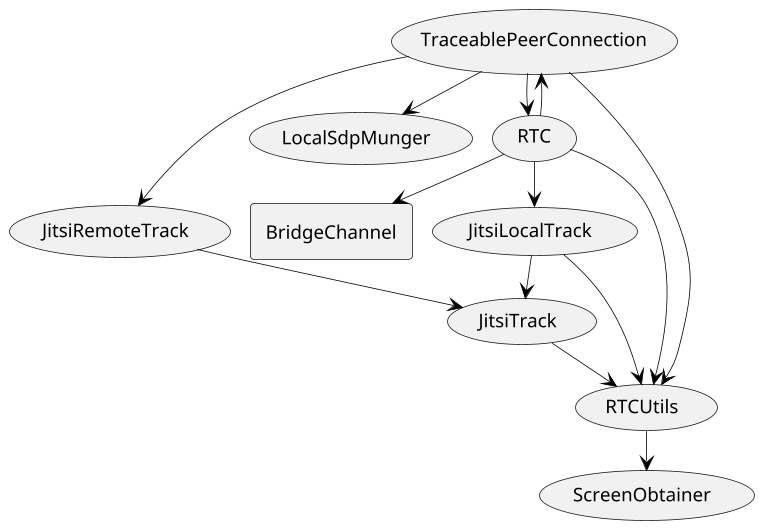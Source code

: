 @startuml

scale max 1920 width
top to bottom direction

skinparam nodesep 12
skinparam ranksep 25
skinparam monochrome true
skinparam shadowing false
skinparam defaultFontName Tahoma
skinparam defaultFontSize 12
skinparam roundCorner 6
skinparam dpi 150
skinparam arrowColor black
skinparam arrowThickness 0.5
skinparam packageTitleAlignment left

' oval
skinparam usecase {
  borderThickness 0.5
}

' rectangle
skinparam rectangle {
  borderThickness 0.5
}

' component
skinparam component {
  borderThickness 1
}


(TraceablePeerConnection)
rectangle "BridgeChannel" as _BridgeChannel
(JitsiLocalTrack)
(JitsiRemoteTrack)
(JitsiTrack)
(LocalSdpMunger)
(RTC)
(RTCUtils)
(ScreenObtainer)


(JitsiLocalTrack) --> (JitsiTrack)
(JitsiLocalTrack) --> (RTCUtils)
(JitsiRemoteTrack) --> (JitsiTrack)
(JitsiTrack) --> (RTCUtils)
(RTC) --> _BridgeChannel
(RTC) --> (JitsiLocalTrack)
(RTC) --> (RTCUtils)
(RTC) --> (TraceablePeerConnection)
(RTCUtils) --> (ScreenObtainer)
(TraceablePeerConnection) --> (JitsiRemoteTrack)
(TraceablePeerConnection) --> (LocalSdpMunger)
(TraceablePeerConnection) --> (RTC)
(TraceablePeerConnection) --> (RTCUtils)

@enduml
